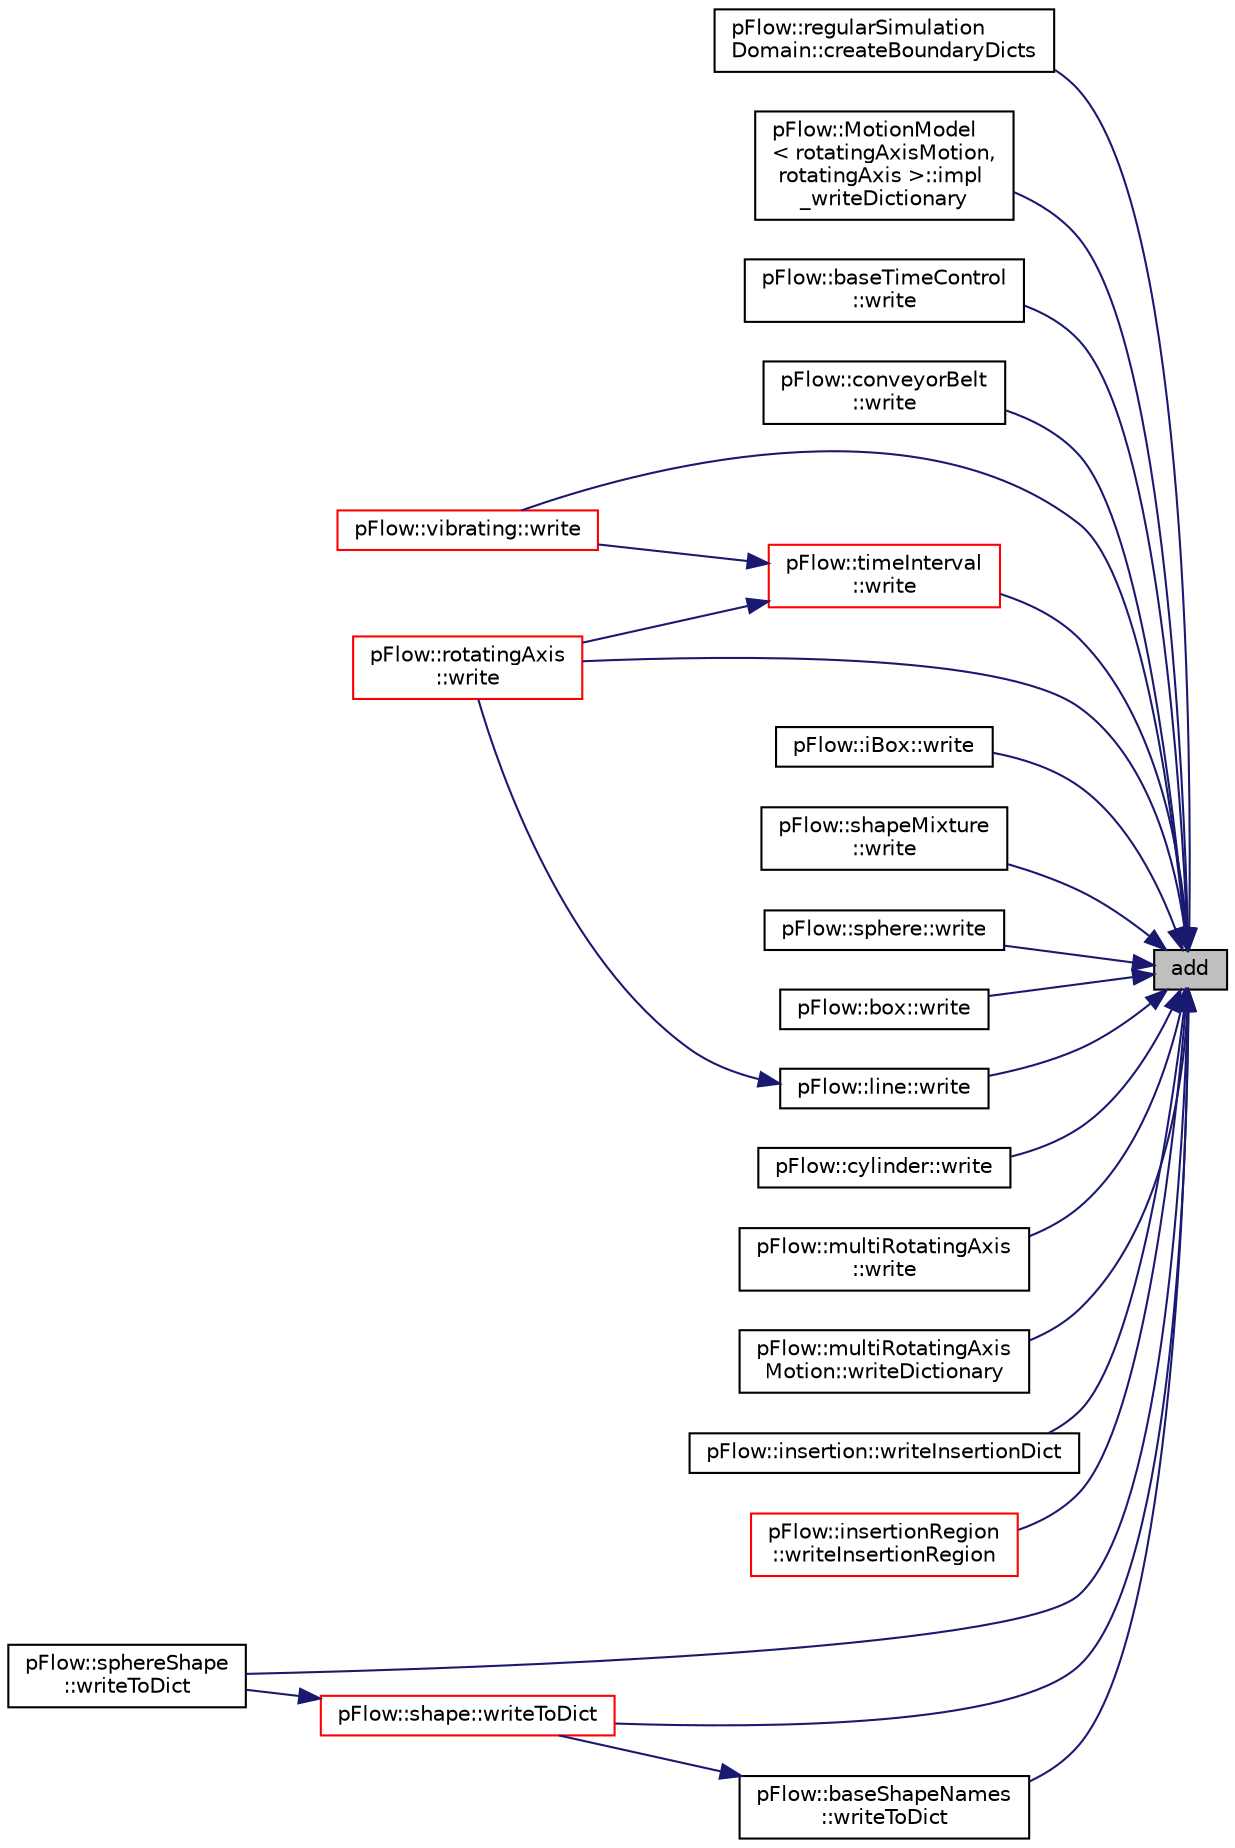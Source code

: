 digraph "add"
{
 // LATEX_PDF_SIZE
  edge [fontname="Helvetica",fontsize="10",labelfontname="Helvetica",labelfontsize="10"];
  node [fontname="Helvetica",fontsize="10",shape=record];
  rankdir="RL";
  Node1 [label="add",height=0.2,width=0.4,color="black", fillcolor="grey75", style="filled", fontcolor="black",tooltip="add a float dataEntry"];
  Node1 -> Node2 [dir="back",color="midnightblue",fontsize="10",style="solid",fontname="Helvetica"];
  Node2 [label="pFlow::regularSimulation\lDomain::createBoundaryDicts",height=0.2,width=0.4,color="black", fillcolor="white", style="filled",URL="$classpFlow_1_1regularSimulationDomain.html#aa5ffcd53200f744cf111c760815cdf70",tooltip=" "];
  Node1 -> Node3 [dir="back",color="midnightblue",fontsize="10",style="solid",fontname="Helvetica"];
  Node3 [label="pFlow::MotionModel\l\< rotatingAxisMotion,\l rotatingAxis \>::impl\l_writeDictionary",height=0.2,width=0.4,color="black", fillcolor="white", style="filled",URL="$classpFlow_1_1MotionModel.html#a9815d1de95f713d43fbd194c612142ff",tooltip="Write to dictionary."];
  Node1 -> Node4 [dir="back",color="midnightblue",fontsize="10",style="solid",fontname="Helvetica"];
  Node4 [label="pFlow::baseTimeControl\l::write",height=0.2,width=0.4,color="black", fillcolor="white", style="filled",URL="$classpFlow_1_1baseTimeControl.html#a6964e9f1f100001543fdb044fa7fc896",tooltip=" "];
  Node1 -> Node5 [dir="back",color="midnightblue",fontsize="10",style="solid",fontname="Helvetica"];
  Node5 [label="pFlow::conveyorBelt\l::write",height=0.2,width=0.4,color="black", fillcolor="white", style="filled",URL="$classpFlow_1_1conveyorBelt.html#a279dae2ee3345fbb2b31e5af9ec0a5b4",tooltip=" "];
  Node1 -> Node6 [dir="back",color="midnightblue",fontsize="10",style="solid",fontname="Helvetica"];
  Node6 [label="pFlow::timeInterval\l::write",height=0.2,width=0.4,color="red", fillcolor="white", style="filled",URL="$classpFlow_1_1timeInterval.html#a279dae2ee3345fbb2b31e5af9ec0a5b4",tooltip=" "];
  Node6 -> Node8 [dir="back",color="midnightblue",fontsize="10",style="solid",fontname="Helvetica"];
  Node8 [label="pFlow::vibrating::write",height=0.2,width=0.4,color="red", fillcolor="white", style="filled",URL="$classpFlow_1_1vibrating.html#a279dae2ee3345fbb2b31e5af9ec0a5b4",tooltip=" "];
  Node6 -> Node10 [dir="back",color="midnightblue",fontsize="10",style="solid",fontname="Helvetica"];
  Node10 [label="pFlow::rotatingAxis\l::write",height=0.2,width=0.4,color="red", fillcolor="white", style="filled",URL="$classpFlow_1_1rotatingAxis.html#a279dae2ee3345fbb2b31e5af9ec0a5b4",tooltip="Write to dictionary."];
  Node1 -> Node12 [dir="back",color="midnightblue",fontsize="10",style="solid",fontname="Helvetica"];
  Node12 [label="pFlow::iBox::write",height=0.2,width=0.4,color="black", fillcolor="white", style="filled",URL="$classpFlow_1_1iBox.html#a279dae2ee3345fbb2b31e5af9ec0a5b4",tooltip=" "];
  Node1 -> Node13 [dir="back",color="midnightblue",fontsize="10",style="solid",fontname="Helvetica"];
  Node13 [label="pFlow::shapeMixture\l::write",height=0.2,width=0.4,color="black", fillcolor="white", style="filled",URL="$classpFlow_1_1shapeMixture.html#a6964e9f1f100001543fdb044fa7fc896",tooltip=" "];
  Node1 -> Node14 [dir="back",color="midnightblue",fontsize="10",style="solid",fontname="Helvetica"];
  Node14 [label="pFlow::sphere::write",height=0.2,width=0.4,color="black", fillcolor="white", style="filled",URL="$classpFlow_1_1sphere.html#a279dae2ee3345fbb2b31e5af9ec0a5b4",tooltip=" "];
  Node1 -> Node15 [dir="back",color="midnightblue",fontsize="10",style="solid",fontname="Helvetica"];
  Node15 [label="pFlow::box::write",height=0.2,width=0.4,color="black", fillcolor="white", style="filled",URL="$classpFlow_1_1box.html#a279dae2ee3345fbb2b31e5af9ec0a5b4",tooltip=" "];
  Node1 -> Node16 [dir="back",color="midnightblue",fontsize="10",style="solid",fontname="Helvetica"];
  Node16 [label="pFlow::line::write",height=0.2,width=0.4,color="black", fillcolor="white", style="filled",URL="$classpFlow_1_1line.html#a8dfb09bc3cd31a799290f903613192aa",tooltip=" "];
  Node16 -> Node10 [dir="back",color="midnightblue",fontsize="10",style="solid",fontname="Helvetica"];
  Node1 -> Node8 [dir="back",color="midnightblue",fontsize="10",style="solid",fontname="Helvetica"];
  Node1 -> Node10 [dir="back",color="midnightblue",fontsize="10",style="solid",fontname="Helvetica"];
  Node1 -> Node17 [dir="back",color="midnightblue",fontsize="10",style="solid",fontname="Helvetica"];
  Node17 [label="pFlow::cylinder::write",height=0.2,width=0.4,color="black", fillcolor="white", style="filled",URL="$classpFlow_1_1cylinder.html#a279dae2ee3345fbb2b31e5af9ec0a5b4",tooltip=" "];
  Node1 -> Node18 [dir="back",color="midnightblue",fontsize="10",style="solid",fontname="Helvetica"];
  Node18 [label="pFlow::multiRotatingAxis\l::write",height=0.2,width=0.4,color="black", fillcolor="white", style="filled",URL="$classpFlow_1_1multiRotatingAxis.html#a8d67252b5aa9aad9090b4b605a393307",tooltip="Write to dictionary."];
  Node1 -> Node19 [dir="back",color="midnightblue",fontsize="10",style="solid",fontname="Helvetica"];
  Node19 [label="pFlow::multiRotatingAxis\lMotion::writeDictionary",height=0.2,width=0.4,color="black", fillcolor="white", style="filled",URL="$classpFlow_1_1multiRotatingAxisMotion.html#ad55987c0647186d3e7acad9cc4166034",tooltip="Write to a dictionary."];
  Node1 -> Node20 [dir="back",color="midnightblue",fontsize="10",style="solid",fontname="Helvetica"];
  Node20 [label="pFlow::insertion::writeInsertionDict",height=0.2,width=0.4,color="black", fillcolor="white", style="filled",URL="$classpFlow_1_1insertion.html#a0a48f031a06d7bb9bbf6db921501e4b3",tooltip="Write to dictionary."];
  Node1 -> Node21 [dir="back",color="midnightblue",fontsize="10",style="solid",fontname="Helvetica"];
  Node21 [label="pFlow::insertionRegion\l::writeInsertionRegion",height=0.2,width=0.4,color="red", fillcolor="white", style="filled",URL="$classpFlow_1_1insertionRegion.html#aa364cd422ed5085c750de4a19a321f7f",tooltip="write to dictionary"];
  Node1 -> Node23 [dir="back",color="midnightblue",fontsize="10",style="solid",fontname="Helvetica"];
  Node23 [label="pFlow::sphereShape\l::writeToDict",height=0.2,width=0.4,color="black", fillcolor="white", style="filled",URL="$classpFlow_1_1sphereShape.html#a702b7453c51ceb2aa998d3a90565e576",tooltip=" "];
  Node1 -> Node24 [dir="back",color="midnightblue",fontsize="10",style="solid",fontname="Helvetica"];
  Node24 [label="pFlow::shape::writeToDict",height=0.2,width=0.4,color="red", fillcolor="white", style="filled",URL="$classpFlow_1_1shape.html#a702b7453c51ceb2aa998d3a90565e576",tooltip=" "];
  Node24 -> Node23 [dir="back",color="midnightblue",fontsize="10",style="solid",fontname="Helvetica"];
  Node1 -> Node26 [dir="back",color="midnightblue",fontsize="10",style="solid",fontname="Helvetica"];
  Node26 [label="pFlow::baseShapeNames\l::writeToDict",height=0.2,width=0.4,color="black", fillcolor="white", style="filled",URL="$classpFlow_1_1baseShapeNames.html#af01f4899d3a63226fac5371a8a246e5b",tooltip=" "];
  Node26 -> Node24 [dir="back",color="midnightblue",fontsize="10",style="solid",fontname="Helvetica"];
}
